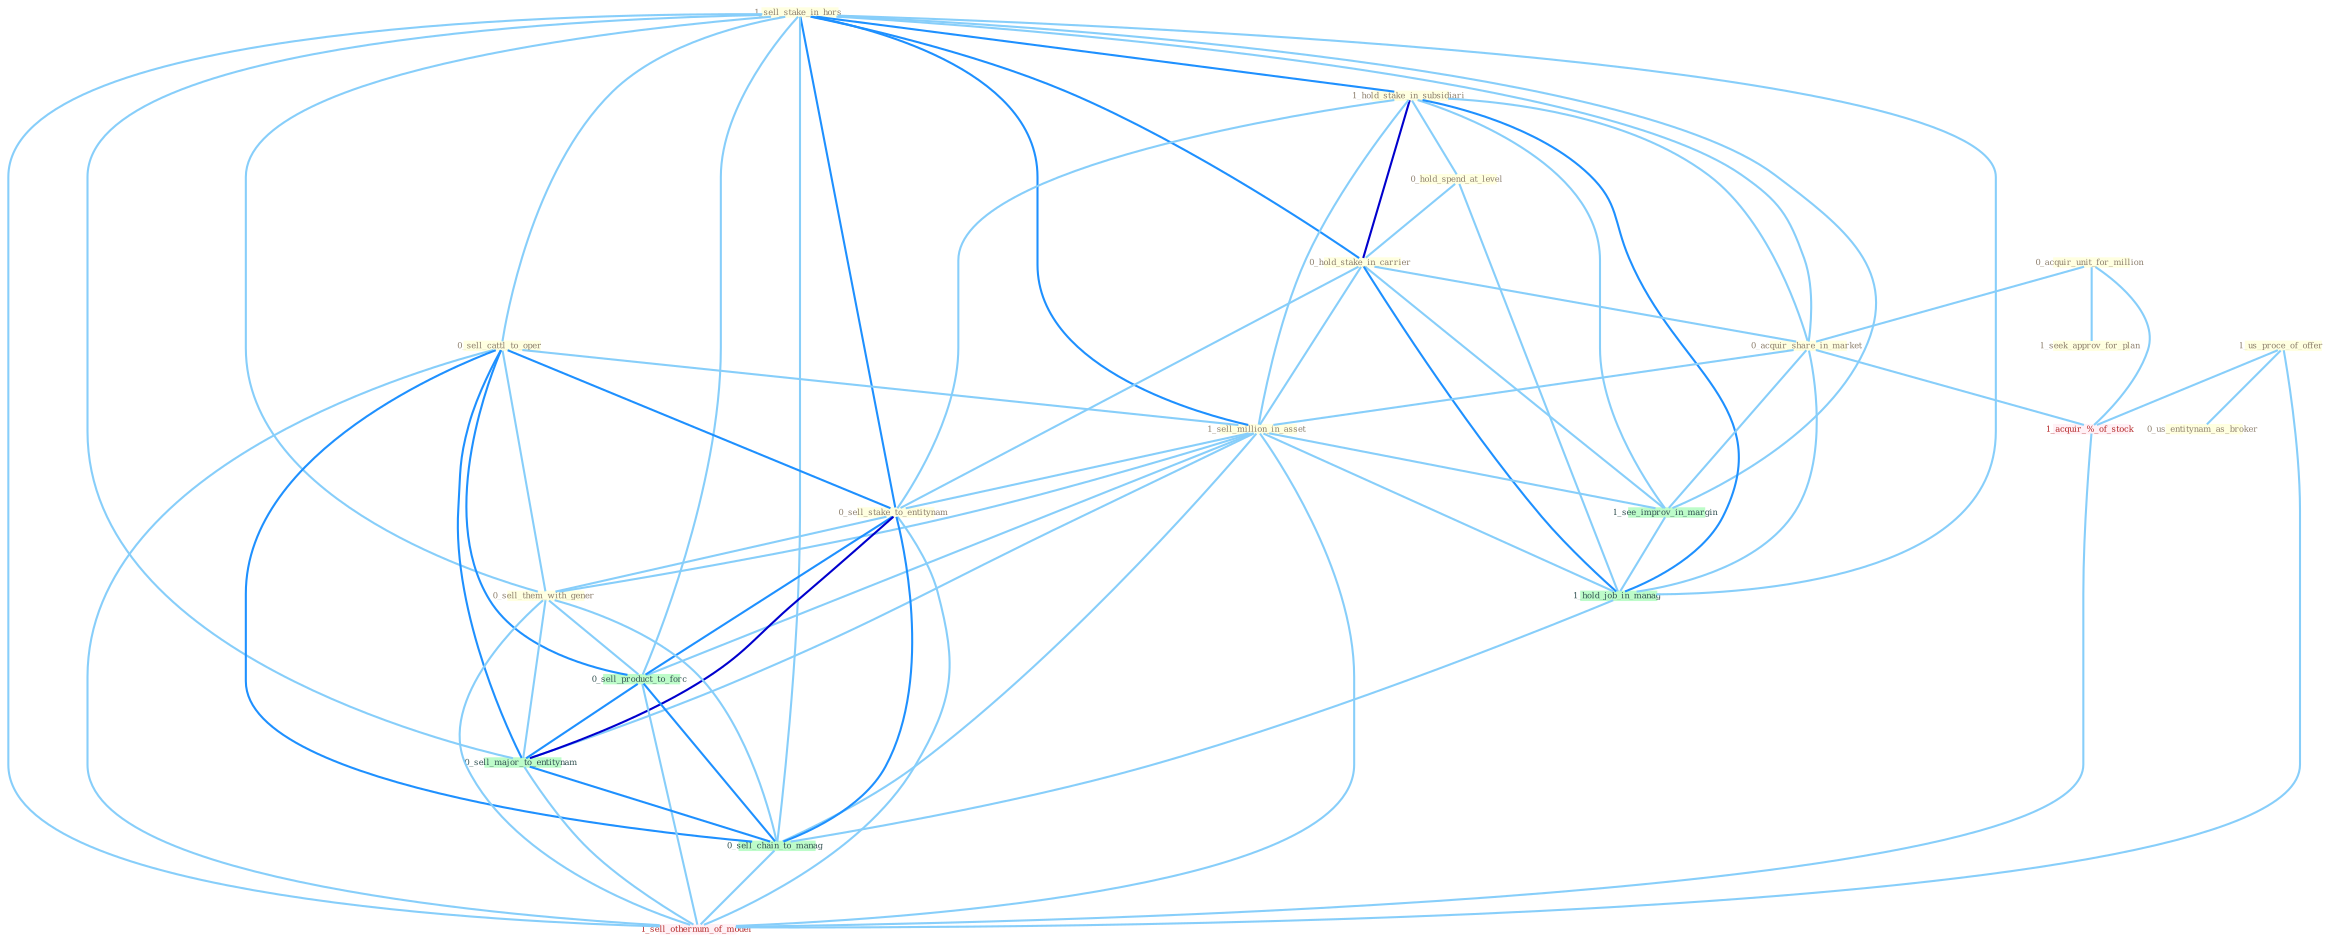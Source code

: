 Graph G{ 
    node
    [shape=polygon,style=filled,width=.5,height=.06,color="#BDFCC9",fixedsize=true,fontsize=4,
    fontcolor="#2f4f4f"];
    {node
    [color="#ffffe0", fontcolor="#8b7d6b"] "1_sell_stake_in_hors " "0_sell_cattl_to_oper " "1_hold_stake_in_subsidiari " "0_hold_spend_at_level " "0_acquir_unit_for_million " "0_hold_stake_in_carrier " "1_seek_approv_for_plan " "0_acquir_share_in_market " "1_sell_million_in_asset " "0_sell_stake_to_entitynam " "1_us_proce_of_offer " "0_us_entitynam_as_broker " "0_sell_them_with_gener "}
{node [color="#fff0f5", fontcolor="#b22222"] "1_acquir_%_of_stock " "1_sell_othernum_of_model "}
edge [color="#B0E2FF"];

	"1_sell_stake_in_hors " -- "0_sell_cattl_to_oper " [w="1", color="#87cefa" ];
	"1_sell_stake_in_hors " -- "1_hold_stake_in_subsidiari " [w="2", color="#1e90ff" , len=0.8];
	"1_sell_stake_in_hors " -- "0_hold_stake_in_carrier " [w="2", color="#1e90ff" , len=0.8];
	"1_sell_stake_in_hors " -- "0_acquir_share_in_market " [w="1", color="#87cefa" ];
	"1_sell_stake_in_hors " -- "1_sell_million_in_asset " [w="2", color="#1e90ff" , len=0.8];
	"1_sell_stake_in_hors " -- "0_sell_stake_to_entitynam " [w="2", color="#1e90ff" , len=0.8];
	"1_sell_stake_in_hors " -- "0_sell_them_with_gener " [w="1", color="#87cefa" ];
	"1_sell_stake_in_hors " -- "1_see_improv_in_margin " [w="1", color="#87cefa" ];
	"1_sell_stake_in_hors " -- "1_hold_job_in_manag " [w="1", color="#87cefa" ];
	"1_sell_stake_in_hors " -- "0_sell_product_to_forc " [w="1", color="#87cefa" ];
	"1_sell_stake_in_hors " -- "0_sell_major_to_entitynam " [w="1", color="#87cefa" ];
	"1_sell_stake_in_hors " -- "0_sell_chain_to_manag " [w="1", color="#87cefa" ];
	"1_sell_stake_in_hors " -- "1_sell_othernum_of_model " [w="1", color="#87cefa" ];
	"0_sell_cattl_to_oper " -- "1_sell_million_in_asset " [w="1", color="#87cefa" ];
	"0_sell_cattl_to_oper " -- "0_sell_stake_to_entitynam " [w="2", color="#1e90ff" , len=0.8];
	"0_sell_cattl_to_oper " -- "0_sell_them_with_gener " [w="1", color="#87cefa" ];
	"0_sell_cattl_to_oper " -- "0_sell_product_to_forc " [w="2", color="#1e90ff" , len=0.8];
	"0_sell_cattl_to_oper " -- "0_sell_major_to_entitynam " [w="2", color="#1e90ff" , len=0.8];
	"0_sell_cattl_to_oper " -- "0_sell_chain_to_manag " [w="2", color="#1e90ff" , len=0.8];
	"0_sell_cattl_to_oper " -- "1_sell_othernum_of_model " [w="1", color="#87cefa" ];
	"1_hold_stake_in_subsidiari " -- "0_hold_spend_at_level " [w="1", color="#87cefa" ];
	"1_hold_stake_in_subsidiari " -- "0_hold_stake_in_carrier " [w="3", color="#0000cd" , len=0.6];
	"1_hold_stake_in_subsidiari " -- "0_acquir_share_in_market " [w="1", color="#87cefa" ];
	"1_hold_stake_in_subsidiari " -- "1_sell_million_in_asset " [w="1", color="#87cefa" ];
	"1_hold_stake_in_subsidiari " -- "0_sell_stake_to_entitynam " [w="1", color="#87cefa" ];
	"1_hold_stake_in_subsidiari " -- "1_see_improv_in_margin " [w="1", color="#87cefa" ];
	"1_hold_stake_in_subsidiari " -- "1_hold_job_in_manag " [w="2", color="#1e90ff" , len=0.8];
	"0_hold_spend_at_level " -- "0_hold_stake_in_carrier " [w="1", color="#87cefa" ];
	"0_hold_spend_at_level " -- "1_hold_job_in_manag " [w="1", color="#87cefa" ];
	"0_acquir_unit_for_million " -- "1_seek_approv_for_plan " [w="1", color="#87cefa" ];
	"0_acquir_unit_for_million " -- "0_acquir_share_in_market " [w="1", color="#87cefa" ];
	"0_acquir_unit_for_million " -- "1_acquir_%_of_stock " [w="1", color="#87cefa" ];
	"0_hold_stake_in_carrier " -- "0_acquir_share_in_market " [w="1", color="#87cefa" ];
	"0_hold_stake_in_carrier " -- "1_sell_million_in_asset " [w="1", color="#87cefa" ];
	"0_hold_stake_in_carrier " -- "0_sell_stake_to_entitynam " [w="1", color="#87cefa" ];
	"0_hold_stake_in_carrier " -- "1_see_improv_in_margin " [w="1", color="#87cefa" ];
	"0_hold_stake_in_carrier " -- "1_hold_job_in_manag " [w="2", color="#1e90ff" , len=0.8];
	"0_acquir_share_in_market " -- "1_sell_million_in_asset " [w="1", color="#87cefa" ];
	"0_acquir_share_in_market " -- "1_see_improv_in_margin " [w="1", color="#87cefa" ];
	"0_acquir_share_in_market " -- "1_acquir_%_of_stock " [w="1", color="#87cefa" ];
	"0_acquir_share_in_market " -- "1_hold_job_in_manag " [w="1", color="#87cefa" ];
	"1_sell_million_in_asset " -- "0_sell_stake_to_entitynam " [w="1", color="#87cefa" ];
	"1_sell_million_in_asset " -- "0_sell_them_with_gener " [w="1", color="#87cefa" ];
	"1_sell_million_in_asset " -- "1_see_improv_in_margin " [w="1", color="#87cefa" ];
	"1_sell_million_in_asset " -- "1_hold_job_in_manag " [w="1", color="#87cefa" ];
	"1_sell_million_in_asset " -- "0_sell_product_to_forc " [w="1", color="#87cefa" ];
	"1_sell_million_in_asset " -- "0_sell_major_to_entitynam " [w="1", color="#87cefa" ];
	"1_sell_million_in_asset " -- "0_sell_chain_to_manag " [w="1", color="#87cefa" ];
	"1_sell_million_in_asset " -- "1_sell_othernum_of_model " [w="1", color="#87cefa" ];
	"0_sell_stake_to_entitynam " -- "0_sell_them_with_gener " [w="1", color="#87cefa" ];
	"0_sell_stake_to_entitynam " -- "0_sell_product_to_forc " [w="2", color="#1e90ff" , len=0.8];
	"0_sell_stake_to_entitynam " -- "0_sell_major_to_entitynam " [w="3", color="#0000cd" , len=0.6];
	"0_sell_stake_to_entitynam " -- "0_sell_chain_to_manag " [w="2", color="#1e90ff" , len=0.8];
	"0_sell_stake_to_entitynam " -- "1_sell_othernum_of_model " [w="1", color="#87cefa" ];
	"1_us_proce_of_offer " -- "0_us_entitynam_as_broker " [w="1", color="#87cefa" ];
	"1_us_proce_of_offer " -- "1_acquir_%_of_stock " [w="1", color="#87cefa" ];
	"1_us_proce_of_offer " -- "1_sell_othernum_of_model " [w="1", color="#87cefa" ];
	"0_sell_them_with_gener " -- "0_sell_product_to_forc " [w="1", color="#87cefa" ];
	"0_sell_them_with_gener " -- "0_sell_major_to_entitynam " [w="1", color="#87cefa" ];
	"0_sell_them_with_gener " -- "0_sell_chain_to_manag " [w="1", color="#87cefa" ];
	"0_sell_them_with_gener " -- "1_sell_othernum_of_model " [w="1", color="#87cefa" ];
	"1_see_improv_in_margin " -- "1_hold_job_in_manag " [w="1", color="#87cefa" ];
	"1_acquir_%_of_stock " -- "1_sell_othernum_of_model " [w="1", color="#87cefa" ];
	"1_hold_job_in_manag " -- "0_sell_chain_to_manag " [w="1", color="#87cefa" ];
	"0_sell_product_to_forc " -- "0_sell_major_to_entitynam " [w="2", color="#1e90ff" , len=0.8];
	"0_sell_product_to_forc " -- "0_sell_chain_to_manag " [w="2", color="#1e90ff" , len=0.8];
	"0_sell_product_to_forc " -- "1_sell_othernum_of_model " [w="1", color="#87cefa" ];
	"0_sell_major_to_entitynam " -- "0_sell_chain_to_manag " [w="2", color="#1e90ff" , len=0.8];
	"0_sell_major_to_entitynam " -- "1_sell_othernum_of_model " [w="1", color="#87cefa" ];
	"0_sell_chain_to_manag " -- "1_sell_othernum_of_model " [w="1", color="#87cefa" ];
}